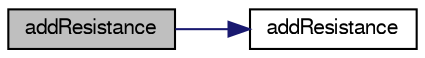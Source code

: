digraph "addResistance"
{
  bgcolor="transparent";
  edge [fontname="FreeSans",fontsize="10",labelfontname="FreeSans",labelfontsize="10"];
  node [fontname="FreeSans",fontsize="10",shape=record];
  rankdir="LR";
  Node724 [label="addResistance",height=0.2,width=0.4,color="black", fillcolor="grey75", style="filled", fontcolor="black"];
  Node724 -> Node725 [color="midnightblue",fontsize="10",style="solid",fontname="FreeSans"];
  Node725 [label="addResistance",height=0.2,width=0.4,color="black",URL="$a21918.html#a01cf1659692351619346abd42c36b055",tooltip="Add resistance. "];
}
